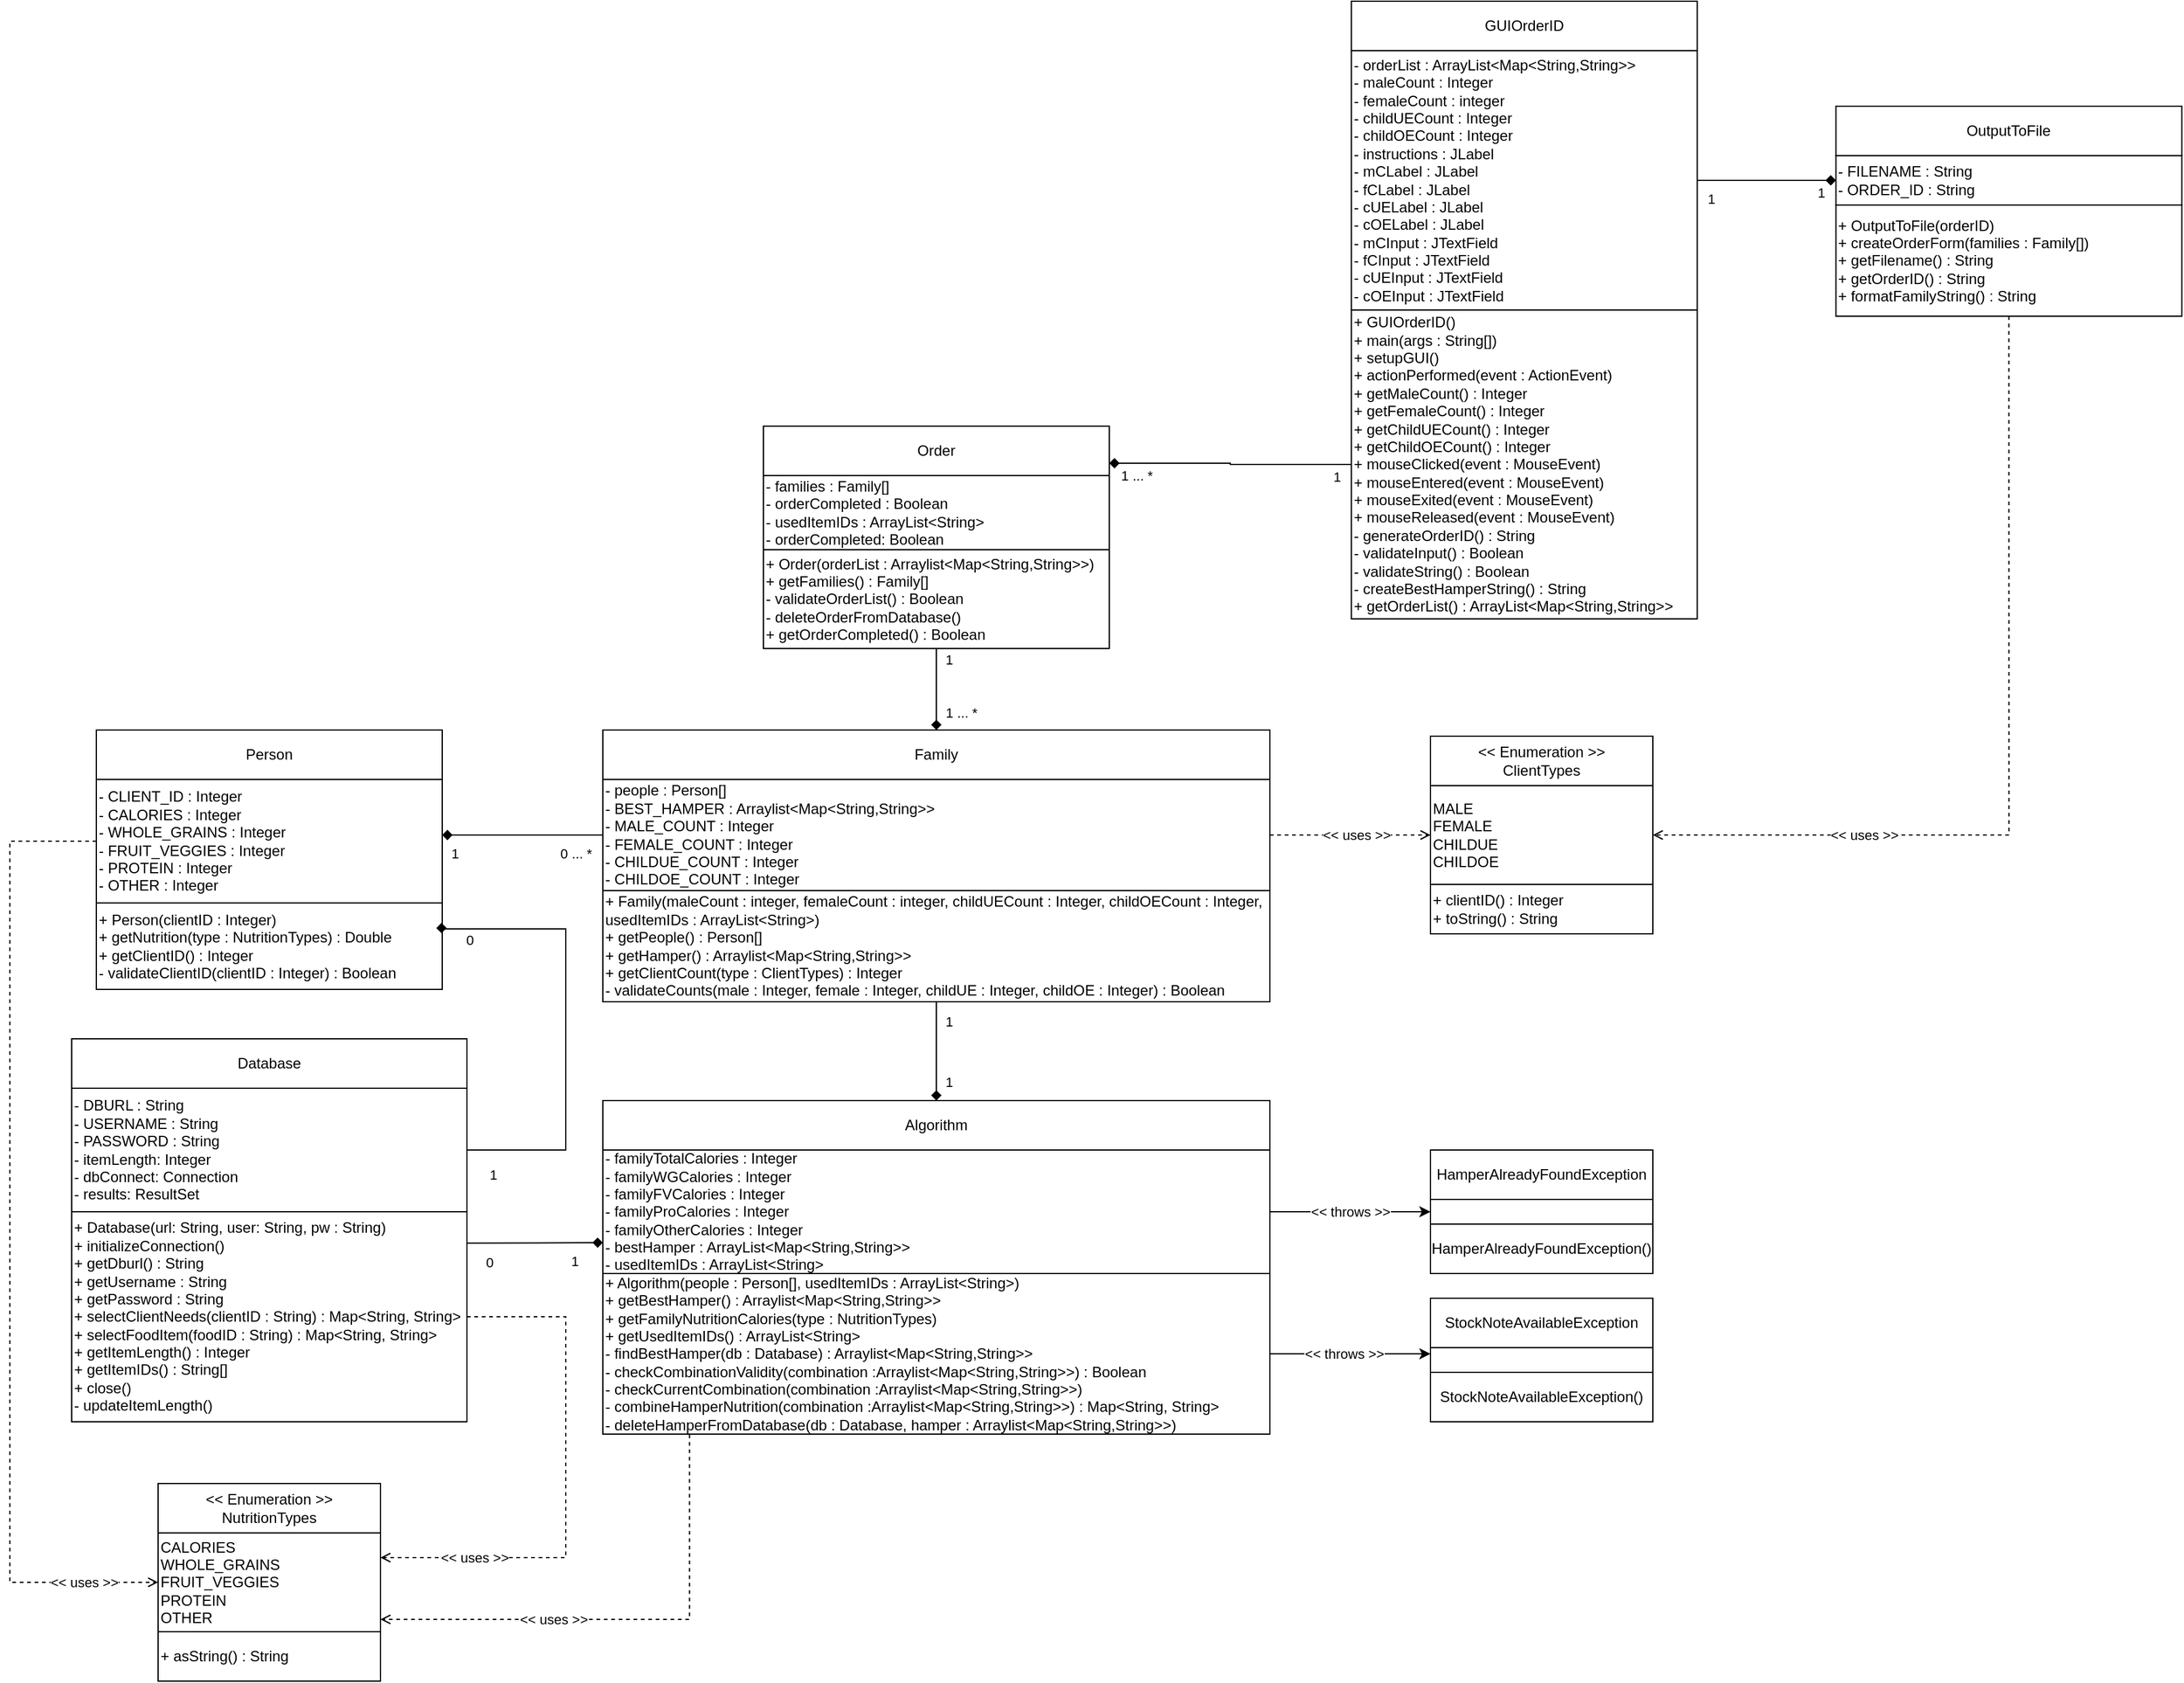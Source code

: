 <mxfile version="17.4.2" type="device"><diagram id="qwgV27EdvfPCSZgNno7g" name="Page-1"><mxGraphModel dx="2102" dy="2398" grid="1" gridSize="10" guides="1" tooltips="1" connect="1" arrows="1" fold="1" page="1" pageScale="1" pageWidth="850" pageHeight="1100" math="0" shadow="0"><root><mxCell id="0"/><mxCell id="1" parent="0"/><mxCell id="6WNYwEiRI9X1ABPRv--v-1" value="Order" style="rounded=0;whiteSpace=wrap;html=1;" parent="1" vertex="1"><mxGeometry x="660" y="-6" width="280" height="40" as="geometry"/></mxCell><mxCell id="6WNYwEiRI9X1ABPRv--v-2" value="- families : Family[]&lt;br&gt;- orderCompleted : Boolean&lt;br&gt;- usedItemIDs : ArrayList&amp;lt;String&amp;gt;&lt;br&gt;- orderCompleted: Boolean" style="rounded=0;whiteSpace=wrap;html=1;align=left;" parent="1" vertex="1"><mxGeometry x="660" y="34" width="280" height="60" as="geometry"/></mxCell><mxCell id="6WNYwEiRI9X1ABPRv--v-51" style="edgeStyle=orthogonalEdgeStyle;rounded=0;orthogonalLoop=1;jettySize=auto;html=1;entryX=0.5;entryY=0;entryDx=0;entryDy=0;endArrow=diamond;endFill=1;" parent="1" source="6WNYwEiRI9X1ABPRv--v-3" target="6WNYwEiRI9X1ABPRv--v-4" edge="1"><mxGeometry relative="1" as="geometry"/></mxCell><mxCell id="6WNYwEiRI9X1ABPRv--v-52" value="1" style="edgeLabel;html=1;align=center;verticalAlign=middle;resizable=0;points=[];" parent="6WNYwEiRI9X1ABPRv--v-51" vertex="1" connectable="0"><mxGeometry x="-0.728" y="1" relative="1" as="geometry"><mxPoint x="9" as="offset"/></mxGeometry></mxCell><mxCell id="6WNYwEiRI9X1ABPRv--v-53" value="1 ... *" style="edgeLabel;html=1;align=center;verticalAlign=middle;resizable=0;points=[];" parent="6WNYwEiRI9X1ABPRv--v-51" vertex="1" connectable="0"><mxGeometry x="0.574" y="-1" relative="1" as="geometry"><mxPoint x="21" as="offset"/></mxGeometry></mxCell><mxCell id="6WNYwEiRI9X1ABPRv--v-3" value="+ Order(orderList : Arraylist&amp;lt;Map&amp;lt;String,String&amp;gt;&amp;gt;)&lt;br&gt;+ getFamilies() : Family[]&lt;br&gt;- validateOrderList() : Boolean&lt;br&gt;- deleteOrderFromDatabase()&lt;br&gt;+ getOrderCompleted() : Boolean" style="rounded=0;whiteSpace=wrap;html=1;align=left;" parent="1" vertex="1"><mxGeometry x="660" y="94" width="280" height="80" as="geometry"/></mxCell><mxCell id="6WNYwEiRI9X1ABPRv--v-4" value="Family" style="rounded=0;whiteSpace=wrap;html=1;" parent="1" vertex="1"><mxGeometry x="530" y="240" width="540" height="40" as="geometry"/></mxCell><mxCell id="6WNYwEiRI9X1ABPRv--v-33" style="edgeStyle=orthogonalEdgeStyle;rounded=0;orthogonalLoop=1;jettySize=auto;html=1;entryX=0;entryY=0.5;entryDx=0;entryDy=0;dashed=1;endArrow=open;endFill=0;" parent="1" source="6WNYwEiRI9X1ABPRv--v-5" target="6WNYwEiRI9X1ABPRv--v-27" edge="1"><mxGeometry relative="1" as="geometry"/></mxCell><mxCell id="6WNYwEiRI9X1ABPRv--v-34" value="&amp;lt;&amp;lt; uses &amp;gt;&amp;gt;" style="edgeLabel;html=1;align=center;verticalAlign=middle;resizable=0;points=[];" parent="6WNYwEiRI9X1ABPRv--v-33" vertex="1" connectable="0"><mxGeometry x="-0.056" y="-2" relative="1" as="geometry"><mxPoint x="8" y="-2" as="offset"/></mxGeometry></mxCell><mxCell id="6WNYwEiRI9X1ABPRv--v-57" style="edgeStyle=orthogonalEdgeStyle;rounded=0;orthogonalLoop=1;jettySize=auto;html=1;endArrow=diamond;endFill=1;" parent="1" source="6WNYwEiRI9X1ABPRv--v-5" edge="1"><mxGeometry relative="1" as="geometry"><mxPoint x="400" y="325" as="targetPoint"/></mxGeometry></mxCell><mxCell id="6WNYwEiRI9X1ABPRv--v-58" value="1" style="edgeLabel;html=1;align=center;verticalAlign=middle;resizable=0;points=[];" parent="6WNYwEiRI9X1ABPRv--v-57" vertex="1" connectable="0"><mxGeometry x="0.663" y="4" relative="1" as="geometry"><mxPoint x="-12" y="11" as="offset"/></mxGeometry></mxCell><mxCell id="6WNYwEiRI9X1ABPRv--v-59" value="0 ... *" style="edgeLabel;html=1;align=center;verticalAlign=middle;resizable=0;points=[];" parent="6WNYwEiRI9X1ABPRv--v-57" vertex="1" connectable="0"><mxGeometry x="-0.665" y="5" relative="1" as="geometry"><mxPoint y="10" as="offset"/></mxGeometry></mxCell><mxCell id="6WNYwEiRI9X1ABPRv--v-5" value="- people : Person[]&lt;br&gt;- BEST_HAMPER : Arraylist&amp;lt;Map&amp;lt;String,String&amp;gt;&amp;gt;&lt;br&gt;- MALE_COUNT : Integer&lt;br&gt;- FEMALE_COUNT : Integer&lt;br&gt;- CHILDUE_COUNT : Integer&lt;br&gt;- CHILDOE_COUNT : Integer" style="rounded=0;whiteSpace=wrap;html=1;align=left;" parent="1" vertex="1"><mxGeometry x="530" y="280" width="540" height="90" as="geometry"/></mxCell><mxCell id="6WNYwEiRI9X1ABPRv--v-54" style="edgeStyle=orthogonalEdgeStyle;rounded=0;orthogonalLoop=1;jettySize=auto;html=1;entryX=0.5;entryY=0;entryDx=0;entryDy=0;endArrow=diamond;endFill=1;" parent="1" source="6WNYwEiRI9X1ABPRv--v-6" target="6WNYwEiRI9X1ABPRv--v-10" edge="1"><mxGeometry relative="1" as="geometry"/></mxCell><mxCell id="6WNYwEiRI9X1ABPRv--v-55" value="1" style="edgeLabel;html=1;align=center;verticalAlign=middle;resizable=0;points=[];" parent="6WNYwEiRI9X1ABPRv--v-54" vertex="1" connectable="0"><mxGeometry x="-0.532" y="1" relative="1" as="geometry"><mxPoint x="9" y="-3" as="offset"/></mxGeometry></mxCell><mxCell id="6WNYwEiRI9X1ABPRv--v-56" value="1" style="edgeLabel;html=1;align=center;verticalAlign=middle;resizable=0;points=[];" parent="6WNYwEiRI9X1ABPRv--v-54" vertex="1" connectable="0"><mxGeometry x="0.535" y="3" relative="1" as="geometry"><mxPoint x="7" y="3" as="offset"/></mxGeometry></mxCell><mxCell id="6WNYwEiRI9X1ABPRv--v-6" value="+ Family(maleCount : integer, femaleCount : integer, childUECount : Integer, childOECount : Integer, usedItemIDs : ArrayList&amp;lt;String&amp;gt;)&lt;br&gt;+ getPeople() : Person[]&lt;br&gt;+ getHamper() : Arraylist&amp;lt;Map&amp;lt;String,String&amp;gt;&amp;gt;&lt;br&gt;+ getClientCount(type : ClientTypes) : Integer&lt;br&gt;- validateCounts(male : Integer, female : Integer, childUE : Integer, childOE : Integer) : Boolean" style="rounded=0;whiteSpace=wrap;html=1;align=left;" parent="1" vertex="1"><mxGeometry x="530" y="370" width="540" height="90" as="geometry"/></mxCell><mxCell id="6WNYwEiRI9X1ABPRv--v-7" value="Person" style="rounded=0;whiteSpace=wrap;html=1;" parent="1" vertex="1"><mxGeometry x="120" y="240" width="280" height="40" as="geometry"/></mxCell><mxCell id="6WNYwEiRI9X1ABPRv--v-45" style="edgeStyle=orthogonalEdgeStyle;rounded=0;orthogonalLoop=1;jettySize=auto;html=1;entryX=0;entryY=0.5;entryDx=0;entryDy=0;dashed=1;endArrow=open;endFill=0;" parent="1" source="6WNYwEiRI9X1ABPRv--v-8" target="6WNYwEiRI9X1ABPRv--v-24" edge="1"><mxGeometry relative="1" as="geometry"><Array as="points"><mxPoint x="50" y="330"/><mxPoint x="50" y="930"/></Array></mxGeometry></mxCell><mxCell id="6WNYwEiRI9X1ABPRv--v-46" value="&amp;lt;&amp;lt; uses &amp;gt;&amp;gt;" style="edgeLabel;html=1;align=center;verticalAlign=middle;resizable=0;points=[];" parent="6WNYwEiRI9X1ABPRv--v-45" vertex="1" connectable="0"><mxGeometry x="0.789" relative="1" as="geometry"><mxPoint x="23" as="offset"/></mxGeometry></mxCell><mxCell id="6WNYwEiRI9X1ABPRv--v-8" value="- CLIENT_ID : Integer&lt;br&gt;- CALORIES : Integer&lt;br&gt;- WHOLE_GRAINS : Integer&lt;br&gt;- FRUIT_VEGGIES : Integer&lt;br&gt;- PROTEIN : Integer&lt;br&gt;- OTHER : Integer" style="rounded=0;whiteSpace=wrap;html=1;align=left;" parent="1" vertex="1"><mxGeometry x="120" y="280" width="280" height="100" as="geometry"/></mxCell><mxCell id="6WNYwEiRI9X1ABPRv--v-9" value="+ Person(clientID : Integer)&lt;br&gt;+ getNutrition(type : NutritionTypes) : Double&lt;br&gt;+ getClientID() : Integer&lt;br&gt;- validateClientID(clientID : Integer) : Boolean" style="rounded=0;whiteSpace=wrap;html=1;align=left;" parent="1" vertex="1"><mxGeometry x="120" y="380" width="280" height="70" as="geometry"/></mxCell><mxCell id="6WNYwEiRI9X1ABPRv--v-10" value="Algorithm" style="rounded=0;whiteSpace=wrap;html=1;" parent="1" vertex="1"><mxGeometry x="530" y="540" width="540" height="40" as="geometry"/></mxCell><mxCell id="6WNYwEiRI9X1ABPRv--v-50" value="&amp;lt;&amp;lt; throws &amp;gt;&amp;gt;" style="edgeStyle=orthogonalEdgeStyle;rounded=0;orthogonalLoop=1;jettySize=auto;html=1;entryX=0;entryY=0.5;entryDx=0;entryDy=0;endArrow=classic;endFill=1;" parent="1" source="6WNYwEiRI9X1ABPRv--v-11" target="6WNYwEiRI9X1ABPRv--v-21" edge="1"><mxGeometry relative="1" as="geometry"/></mxCell><mxCell id="6WNYwEiRI9X1ABPRv--v-11" value="- familyTotalCalories : Integer&lt;br&gt;- familyWGCalories : Integer&lt;br&gt;- familyFVCalories : Integer&lt;br&gt;- familyProCalories : Integer&lt;br&gt;- familyOtherCalories : Integer&lt;br&gt;- bestHamper : ArrayList&amp;lt;Map&amp;lt;String,String&amp;gt;&amp;gt;&lt;br&gt;- usedItemIDs : ArrayList&amp;lt;String&amp;gt;" style="rounded=0;whiteSpace=wrap;html=1;align=left;" parent="1" vertex="1"><mxGeometry x="530" y="580" width="540" height="100" as="geometry"/></mxCell><mxCell id="6WNYwEiRI9X1ABPRv--v-38" style="edgeStyle=orthogonalEdgeStyle;rounded=0;orthogonalLoop=1;jettySize=auto;html=1;dashed=1;endArrow=open;endFill=0;exitX=0.13;exitY=1.003;exitDx=0;exitDy=0;exitPerimeter=0;" parent="1" source="6WNYwEiRI9X1ABPRv--v-12" edge="1"><mxGeometry relative="1" as="geometry"><mxPoint x="350" y="960" as="targetPoint"/><Array as="points"><mxPoint x="600" y="960"/><mxPoint x="351" y="960"/></Array></mxGeometry></mxCell><mxCell id="6WNYwEiRI9X1ABPRv--v-40" value="&amp;lt;&amp;lt; uses &amp;gt;&amp;gt;" style="edgeLabel;html=1;align=center;verticalAlign=middle;resizable=0;points=[];" parent="6WNYwEiRI9X1ABPRv--v-38" vertex="1" connectable="0"><mxGeometry x="-0.822" y="-2" relative="1" as="geometry"><mxPoint x="-108" y="114" as="offset"/></mxGeometry></mxCell><mxCell id="6WNYwEiRI9X1ABPRv--v-48" style="edgeStyle=orthogonalEdgeStyle;rounded=0;orthogonalLoop=1;jettySize=auto;html=1;entryX=0;entryY=0.25;entryDx=0;entryDy=0;endArrow=classic;endFill=1;" parent="1" source="6WNYwEiRI9X1ABPRv--v-12" target="6WNYwEiRI9X1ABPRv--v-18" edge="1"><mxGeometry relative="1" as="geometry"/></mxCell><mxCell id="6WNYwEiRI9X1ABPRv--v-49" value="&amp;lt;&amp;lt; throws &amp;gt;&amp;gt;" style="edgeLabel;html=1;align=center;verticalAlign=middle;resizable=0;points=[];" parent="6WNYwEiRI9X1ABPRv--v-48" vertex="1" connectable="0"><mxGeometry x="0.046" y="-1" relative="1" as="geometry"><mxPoint x="-8" y="-1" as="offset"/></mxGeometry></mxCell><mxCell id="6WNYwEiRI9X1ABPRv--v-12" value="+ Algorithm(people : Person[], usedItemIDs : ArrayList&amp;lt;String&amp;gt;)&lt;br&gt;+ getBestHamper() : Arraylist&amp;lt;Map&amp;lt;String,String&amp;gt;&amp;gt;&lt;br&gt;+ getFamilyNutritionCalories(type : NutritionTypes)&lt;br&gt;+ getUsedItemIDs() : ArrayList&amp;lt;String&amp;gt;&lt;br&gt;- findBestHamper(db : Database) : Arraylist&amp;lt;Map&amp;lt;String,String&amp;gt;&amp;gt;&lt;br&gt;- checkCombinationValidity(combination :Arraylist&amp;lt;Map&amp;lt;String,String&amp;gt;&amp;gt;) : Boolean&lt;br&gt;- checkCurrentCombination(combination :Arraylist&amp;lt;Map&amp;lt;String,String&amp;gt;&amp;gt;)&lt;br&gt;- combineHamperNutrition(combination :Arraylist&amp;lt;Map&amp;lt;String,String&amp;gt;&amp;gt;) : Map&amp;lt;String, String&amp;gt;&lt;br&gt;- deleteHamperFromDatabase(db : Database, hamper : Arraylist&amp;lt;Map&amp;lt;String,String&amp;gt;&amp;gt;)" style="rounded=0;whiteSpace=wrap;html=1;align=left;" parent="1" vertex="1"><mxGeometry x="530" y="680" width="540" height="130" as="geometry"/></mxCell><mxCell id="6WNYwEiRI9X1ABPRv--v-13" value="Database" style="rounded=0;whiteSpace=wrap;html=1;" parent="1" vertex="1"><mxGeometry x="100" y="490" width="320" height="40" as="geometry"/></mxCell><mxCell id="6WNYwEiRI9X1ABPRv--v-60" style="edgeStyle=orthogonalEdgeStyle;rounded=0;orthogonalLoop=1;jettySize=auto;html=1;entryX=0.998;entryY=0.35;entryDx=0;entryDy=0;entryPerimeter=0;endArrow=diamond;endFill=1;" parent="1" source="6WNYwEiRI9X1ABPRv--v-14" target="6WNYwEiRI9X1ABPRv--v-9" edge="1"><mxGeometry relative="1" as="geometry"><Array as="points"><mxPoint x="500" y="580"/><mxPoint x="500" y="401"/></Array></mxGeometry></mxCell><mxCell id="6WNYwEiRI9X1ABPRv--v-61" value="1" style="edgeLabel;html=1;align=center;verticalAlign=middle;resizable=0;points=[];" parent="6WNYwEiRI9X1ABPRv--v-60" vertex="1" connectable="0"><mxGeometry x="-0.852" y="1" relative="1" as="geometry"><mxPoint x="-6" y="21" as="offset"/></mxGeometry></mxCell><mxCell id="6WNYwEiRI9X1ABPRv--v-62" value="0" style="edgeLabel;html=1;align=center;verticalAlign=middle;resizable=0;points=[];" parent="6WNYwEiRI9X1ABPRv--v-60" vertex="1" connectable="0"><mxGeometry x="0.88" y="1" relative="1" as="geometry"><mxPoint x="4" y="8" as="offset"/></mxGeometry></mxCell><mxCell id="6WNYwEiRI9X1ABPRv--v-14" value="- DBURL : String&lt;br&gt;- USERNAME : String&lt;br&gt;- PASSWORD : String&lt;br&gt;- itemLength: Integer&lt;br&gt;- dbConnect: Connection&lt;br&gt;- results: ResultSet" style="rounded=0;whiteSpace=wrap;html=1;align=left;" parent="1" vertex="1"><mxGeometry x="100" y="530" width="320" height="100" as="geometry"/></mxCell><mxCell id="6WNYwEiRI9X1ABPRv--v-42" style="edgeStyle=orthogonalEdgeStyle;rounded=0;orthogonalLoop=1;jettySize=auto;html=1;entryX=1;entryY=0.25;entryDx=0;entryDy=0;dashed=1;endArrow=open;endFill=0;" parent="1" source="6WNYwEiRI9X1ABPRv--v-15" target="6WNYwEiRI9X1ABPRv--v-24" edge="1"><mxGeometry relative="1" as="geometry"><Array as="points"><mxPoint x="500" y="715"/><mxPoint x="500" y="910"/></Array></mxGeometry></mxCell><mxCell id="6WNYwEiRI9X1ABPRv--v-47" value="&amp;lt;&amp;lt; uses &amp;gt;&amp;gt;" style="edgeLabel;html=1;align=center;verticalAlign=middle;resizable=0;points=[];" parent="6WNYwEiRI9X1ABPRv--v-42" vertex="1" connectable="0"><mxGeometry x="0.692" y="-3" relative="1" as="geometry"><mxPoint x="10" y="3" as="offset"/></mxGeometry></mxCell><mxCell id="6WNYwEiRI9X1ABPRv--v-63" style="edgeStyle=orthogonalEdgeStyle;rounded=0;orthogonalLoop=1;jettySize=auto;html=1;entryX=0;entryY=0.75;entryDx=0;entryDy=0;endArrow=diamond;endFill=1;exitX=0.998;exitY=0.149;exitDx=0;exitDy=0;exitPerimeter=0;" parent="1" source="6WNYwEiRI9X1ABPRv--v-15" target="6WNYwEiRI9X1ABPRv--v-11" edge="1"><mxGeometry relative="1" as="geometry"/></mxCell><mxCell id="6WNYwEiRI9X1ABPRv--v-64" value="0" style="edgeLabel;html=1;align=center;verticalAlign=middle;resizable=0;points=[];" parent="6WNYwEiRI9X1ABPRv--v-63" vertex="1" connectable="0"><mxGeometry x="-0.676" y="1" relative="1" as="geometry"><mxPoint y="16" as="offset"/></mxGeometry></mxCell><mxCell id="6WNYwEiRI9X1ABPRv--v-65" value="1" style="edgeLabel;html=1;align=center;verticalAlign=middle;resizable=0;points=[];" parent="6WNYwEiRI9X1ABPRv--v-63" vertex="1" connectable="0"><mxGeometry x="0.577" relative="1" as="geometry"><mxPoint y="15" as="offset"/></mxGeometry></mxCell><mxCell id="6WNYwEiRI9X1ABPRv--v-15" value="+ Database(url: String, user: String, pw : String)&lt;br&gt;+ initializeConnection()&lt;br&gt;+ getDburl() : String&lt;br&gt;+ getUsername : String&lt;br&gt;+ getPassword : String&lt;br&gt;+ selectClientNeeds(clientID : String) : Map&amp;lt;String, String&amp;gt;&lt;br&gt;+ selectFoodItem(foodID : String) : Map&amp;lt;String, String&amp;gt;&lt;br&gt;+ getItemLength() : Integer&lt;br&gt;+ getItemIDs() : String[]&lt;br&gt;+ close()&lt;br&gt;- updateItemLength()" style="rounded=0;whiteSpace=wrap;html=1;align=left;" parent="1" vertex="1"><mxGeometry x="100" y="630" width="320" height="170" as="geometry"/></mxCell><mxCell id="6WNYwEiRI9X1ABPRv--v-17" value="StockNoteAvailableException" style="rounded=0;whiteSpace=wrap;html=1;" parent="1" vertex="1"><mxGeometry x="1200" y="700" width="180" height="40" as="geometry"/></mxCell><mxCell id="6WNYwEiRI9X1ABPRv--v-18" value="" style="rounded=0;whiteSpace=wrap;html=1;" parent="1" vertex="1"><mxGeometry x="1200" y="740" width="180" height="20" as="geometry"/></mxCell><mxCell id="6WNYwEiRI9X1ABPRv--v-19" value="StockNoteAvailableException()" style="rounded=0;whiteSpace=wrap;html=1;" parent="1" vertex="1"><mxGeometry x="1200" y="760" width="180" height="40" as="geometry"/></mxCell><mxCell id="6WNYwEiRI9X1ABPRv--v-20" value="HamperAlreadyFoundException" style="rounded=0;whiteSpace=wrap;html=1;" parent="1" vertex="1"><mxGeometry x="1200" y="580" width="180" height="40" as="geometry"/></mxCell><mxCell id="6WNYwEiRI9X1ABPRv--v-21" value="" style="rounded=0;whiteSpace=wrap;html=1;" parent="1" vertex="1"><mxGeometry x="1200" y="620" width="180" height="20" as="geometry"/></mxCell><mxCell id="6WNYwEiRI9X1ABPRv--v-22" value="HamperAlreadyFoundException()" style="rounded=0;whiteSpace=wrap;html=1;" parent="1" vertex="1"><mxGeometry x="1200" y="640" width="180" height="40" as="geometry"/></mxCell><mxCell id="6WNYwEiRI9X1ABPRv--v-23" value="&amp;lt;&amp;lt; Enumeration &amp;gt;&amp;gt;&lt;br&gt;NutritionTypes" style="rounded=0;whiteSpace=wrap;html=1;" parent="1" vertex="1"><mxGeometry x="170" y="850" width="180" height="40" as="geometry"/></mxCell><mxCell id="6WNYwEiRI9X1ABPRv--v-24" value="CALORIES&lt;br&gt;WHOLE_GRAINS&lt;br&gt;FRUIT_VEGGIES&lt;br&gt;PROTEIN&lt;br&gt;OTHER" style="rounded=0;whiteSpace=wrap;html=1;align=left;" parent="1" vertex="1"><mxGeometry x="170" y="890" width="180" height="80" as="geometry"/></mxCell><mxCell id="6WNYwEiRI9X1ABPRv--v-25" value="+ asString() : String" style="rounded=0;whiteSpace=wrap;html=1;align=left;" parent="1" vertex="1"><mxGeometry x="170" y="970" width="180" height="40" as="geometry"/></mxCell><mxCell id="6WNYwEiRI9X1ABPRv--v-26" value="&amp;lt;&amp;lt; Enumeration &amp;gt;&amp;gt;&lt;br&gt;ClientTypes" style="rounded=0;whiteSpace=wrap;html=1;" parent="1" vertex="1"><mxGeometry x="1200" y="245" width="180" height="40" as="geometry"/></mxCell><mxCell id="6WNYwEiRI9X1ABPRv--v-27" value="MALE&lt;br&gt;FEMALE&lt;br&gt;CHILDUE&lt;br&gt;CHILDOE" style="rounded=0;whiteSpace=wrap;html=1;align=left;" parent="1" vertex="1"><mxGeometry x="1200" y="285" width="180" height="80" as="geometry"/></mxCell><mxCell id="6WNYwEiRI9X1ABPRv--v-28" value="+ clientID() : Integer&lt;br&gt;+ toString() : String" style="rounded=0;whiteSpace=wrap;html=1;align=left;" parent="1" vertex="1"><mxGeometry x="1200" y="365" width="180" height="40" as="geometry"/></mxCell><mxCell id="lxnkDuqzMKN8wMybh_fK-2" value="GUIOrderID" style="rounded=0;whiteSpace=wrap;html=1;" parent="1" vertex="1"><mxGeometry x="1135.94" y="-350" width="280" height="40" as="geometry"/></mxCell><mxCell id="lxnkDuqzMKN8wMybh_fK-15" style="edgeStyle=orthogonalEdgeStyle;rounded=0;orthogonalLoop=1;jettySize=auto;html=1;entryX=0;entryY=0.5;entryDx=0;entryDy=0;endArrow=diamond;endFill=1;" parent="1" source="lxnkDuqzMKN8wMybh_fK-3" target="lxnkDuqzMKN8wMybh_fK-9" edge="1"><mxGeometry relative="1" as="geometry"/></mxCell><mxCell id="lxnkDuqzMKN8wMybh_fK-16" value="1" style="edgeLabel;html=1;align=center;verticalAlign=middle;resizable=0;points=[];" parent="lxnkDuqzMKN8wMybh_fK-15" vertex="1" connectable="0"><mxGeometry x="0.645" y="2" relative="1" as="geometry"><mxPoint x="7" y="12" as="offset"/></mxGeometry></mxCell><mxCell id="lxnkDuqzMKN8wMybh_fK-17" value="1" style="edgeLabel;html=1;align=center;verticalAlign=middle;resizable=0;points=[];" parent="lxnkDuqzMKN8wMybh_fK-15" vertex="1" connectable="0"><mxGeometry x="-0.755" y="1" relative="1" as="geometry"><mxPoint x="-3" y="16" as="offset"/></mxGeometry></mxCell><mxCell id="lxnkDuqzMKN8wMybh_fK-3" value="- orderList : ArrayList&amp;lt;Map&amp;lt;String,String&amp;gt;&amp;gt;&lt;br&gt;- maleCount : Integer&lt;br&gt;- femaleCount : integer&lt;br&gt;- childUECount : Integer&lt;br&gt;- childOECount : Integer&lt;br&gt;- instructions : JLabel&lt;br&gt;- mCLabel : JLabel&lt;br&gt;- fCLabel : JLabel&lt;br&gt;- cUELabel : JLabel&lt;br&gt;- cOELabel : JLabel&lt;br&gt;- mCInput : JTextField&lt;br&gt;- fCInput : JTextField&lt;br&gt;- cUEInput : JTextField&lt;br&gt;- cOEInput : JTextField" style="rounded=0;whiteSpace=wrap;html=1;align=left;" parent="1" vertex="1"><mxGeometry x="1135.94" y="-310" width="280" height="210" as="geometry"/></mxCell><mxCell id="lxnkDuqzMKN8wMybh_fK-5" style="edgeStyle=orthogonalEdgeStyle;rounded=0;orthogonalLoop=1;jettySize=auto;html=1;entryX=1;entryY=0.75;entryDx=0;entryDy=0;endArrow=diamond;endFill=1;" parent="1" source="lxnkDuqzMKN8wMybh_fK-4" target="6WNYwEiRI9X1ABPRv--v-1" edge="1"><mxGeometry relative="1" as="geometry"/></mxCell><mxCell id="lxnkDuqzMKN8wMybh_fK-6" value="1" style="edgeLabel;html=1;align=center;verticalAlign=middle;resizable=0;points=[];" parent="lxnkDuqzMKN8wMybh_fK-5" vertex="1" connectable="0"><mxGeometry x="-0.871" y="1" relative="1" as="geometry"><mxPoint y="9" as="offset"/></mxGeometry></mxCell><mxCell id="lxnkDuqzMKN8wMybh_fK-7" value="1 ... *" style="edgeLabel;html=1;align=center;verticalAlign=middle;resizable=0;points=[];" parent="lxnkDuqzMKN8wMybh_fK-5" vertex="1" connectable="0"><mxGeometry x="0.781" y="1" relative="1" as="geometry"><mxPoint y="9" as="offset"/></mxGeometry></mxCell><mxCell id="lxnkDuqzMKN8wMybh_fK-4" value="+ GUIOrderID()&lt;br&gt;+ main(args : String[])&lt;br&gt;+ setupGUI()&lt;br&gt;+ actionPerformed(event : ActionEvent)&lt;br&gt;+ getMaleCount() : Integer&lt;br&gt;+ getFemaleCount() : Integer&lt;br&gt;+ getChildUECount() : Integer&lt;br&gt;+ getChildOECount() : Integer&lt;br&gt;+ mouseClicked(event : MouseEvent)&lt;br&gt;+ mouseEntered(event : MouseEvent)&lt;br&gt;+ mouseExited(event : MouseEvent)&lt;br&gt;+ mouseReleased(event : MouseEvent)&lt;br&gt;- generateOrderID() : String&lt;br&gt;- validateInput() : Boolean&lt;br&gt;- validateString() : Boolean&lt;br&gt;- createBestHamperString() : String&lt;br&gt;+ getOrderList() : ArrayList&amp;lt;Map&amp;lt;String,String&amp;gt;&amp;gt;" style="rounded=0;whiteSpace=wrap;html=1;align=left;" parent="1" vertex="1"><mxGeometry x="1135.94" y="-100" width="280" height="250" as="geometry"/></mxCell><mxCell id="lxnkDuqzMKN8wMybh_fK-8" value="OutputToFile" style="rounded=0;whiteSpace=wrap;html=1;" parent="1" vertex="1"><mxGeometry x="1528.25" y="-265" width="280" height="40" as="geometry"/></mxCell><mxCell id="lxnkDuqzMKN8wMybh_fK-9" value="- FILENAME : String&lt;br&gt;- ORDER_ID : String" style="rounded=0;whiteSpace=wrap;html=1;align=left;" parent="1" vertex="1"><mxGeometry x="1528.25" y="-225" width="280" height="40" as="geometry"/></mxCell><mxCell id="lxnkDuqzMKN8wMybh_fK-12" style="edgeStyle=orthogonalEdgeStyle;rounded=0;orthogonalLoop=1;jettySize=auto;html=1;entryX=1;entryY=0.5;entryDx=0;entryDy=0;endArrow=open;endFill=0;exitX=0.5;exitY=1;exitDx=0;exitDy=0;dashed=1;" parent="1" source="lxnkDuqzMKN8wMybh_fK-11" target="6WNYwEiRI9X1ABPRv--v-27" edge="1"><mxGeometry relative="1" as="geometry"/></mxCell><mxCell id="lxnkDuqzMKN8wMybh_fK-13" value="&amp;lt;&amp;lt; uses &amp;gt;&amp;gt;" style="edgeLabel;html=1;align=center;verticalAlign=middle;resizable=0;points=[];" parent="lxnkDuqzMKN8wMybh_fK-12" vertex="1" connectable="0"><mxGeometry x="0.448" relative="1" as="geometry"><mxPoint x="-25" as="offset"/></mxGeometry></mxCell><mxCell id="lxnkDuqzMKN8wMybh_fK-11" value="+ OutputToFile(orderID)&lt;br&gt;+ createOrderForm(families : Family[])&lt;br&gt;+ getFilename() : String&lt;br&gt;+ getOrderID() : String&lt;br&gt;+ formatFamilyString() : String&lt;br&gt;" style="rounded=0;whiteSpace=wrap;html=1;align=left;" parent="1" vertex="1"><mxGeometry x="1528.25" y="-185" width="280" height="90" as="geometry"/></mxCell></root></mxGraphModel></diagram></mxfile>